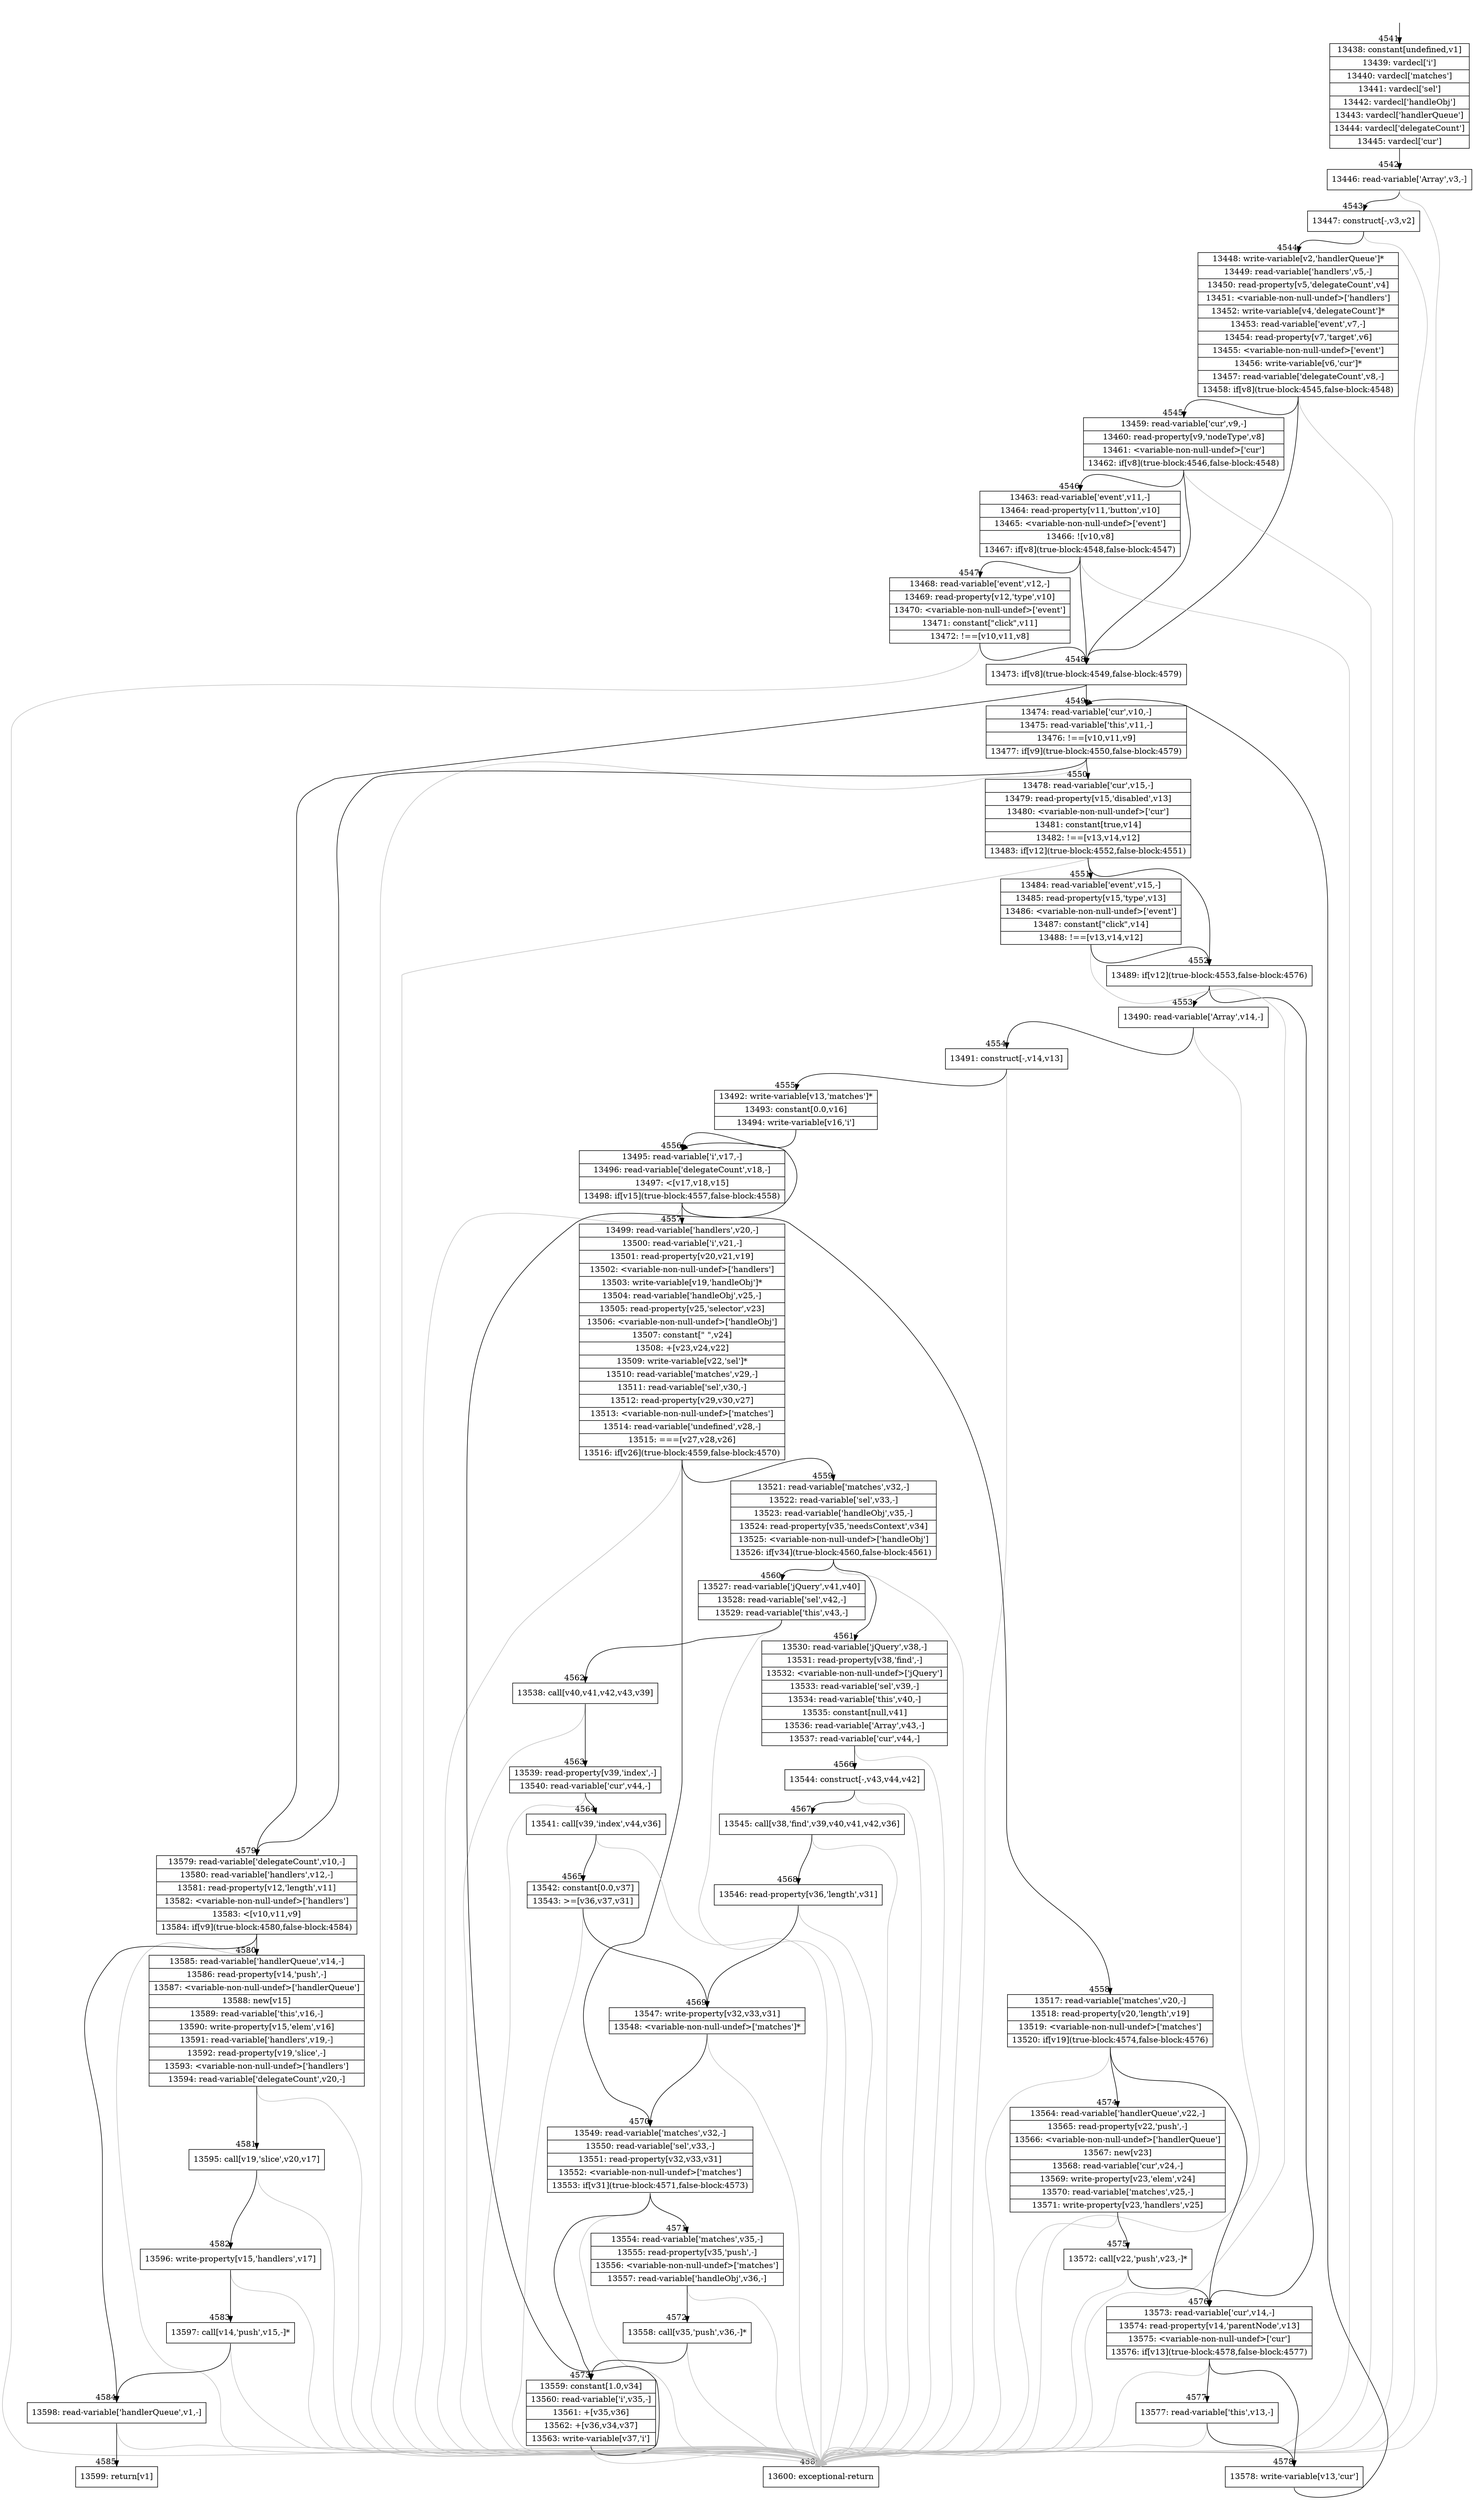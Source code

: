 digraph {
rankdir="TD"
BB_entry283[shape=none,label=""];
BB_entry283 -> BB4541 [tailport=s, headport=n, headlabel="    4541"]
BB4541 [shape=record label="{13438: constant[undefined,v1]|13439: vardecl['i']|13440: vardecl['matches']|13441: vardecl['sel']|13442: vardecl['handleObj']|13443: vardecl['handlerQueue']|13444: vardecl['delegateCount']|13445: vardecl['cur']}" ] 
BB4541 -> BB4542 [tailport=s, headport=n, headlabel="      4542"]
BB4542 [shape=record label="{13446: read-variable['Array',v3,-]}" ] 
BB4542 -> BB4543 [tailport=s, headport=n, headlabel="      4543"]
BB4542 -> BB4586 [tailport=s, headport=n, color=gray, headlabel="      4586"]
BB4543 [shape=record label="{13447: construct[-,v3,v2]}" ] 
BB4543 -> BB4544 [tailport=s, headport=n, headlabel="      4544"]
BB4543 -> BB4586 [tailport=s, headport=n, color=gray]
BB4544 [shape=record label="{13448: write-variable[v2,'handlerQueue']*|13449: read-variable['handlers',v5,-]|13450: read-property[v5,'delegateCount',v4]|13451: \<variable-non-null-undef\>['handlers']|13452: write-variable[v4,'delegateCount']*|13453: read-variable['event',v7,-]|13454: read-property[v7,'target',v6]|13455: \<variable-non-null-undef\>['event']|13456: write-variable[v6,'cur']*|13457: read-variable['delegateCount',v8,-]|13458: if[v8](true-block:4545,false-block:4548)}" ] 
BB4544 -> BB4548 [tailport=s, headport=n, headlabel="      4548"]
BB4544 -> BB4545 [tailport=s, headport=n, headlabel="      4545"]
BB4544 -> BB4586 [tailport=s, headport=n, color=gray]
BB4545 [shape=record label="{13459: read-variable['cur',v9,-]|13460: read-property[v9,'nodeType',v8]|13461: \<variable-non-null-undef\>['cur']|13462: if[v8](true-block:4546,false-block:4548)}" ] 
BB4545 -> BB4548 [tailport=s, headport=n]
BB4545 -> BB4546 [tailport=s, headport=n, headlabel="      4546"]
BB4545 -> BB4586 [tailport=s, headport=n, color=gray]
BB4546 [shape=record label="{13463: read-variable['event',v11,-]|13464: read-property[v11,'button',v10]|13465: \<variable-non-null-undef\>['event']|13466: ![v10,v8]|13467: if[v8](true-block:4548,false-block:4547)}" ] 
BB4546 -> BB4548 [tailport=s, headport=n]
BB4546 -> BB4547 [tailport=s, headport=n, headlabel="      4547"]
BB4546 -> BB4586 [tailport=s, headport=n, color=gray]
BB4547 [shape=record label="{13468: read-variable['event',v12,-]|13469: read-property[v12,'type',v10]|13470: \<variable-non-null-undef\>['event']|13471: constant[\"click\",v11]|13472: !==[v10,v11,v8]}" ] 
BB4547 -> BB4548 [tailport=s, headport=n]
BB4547 -> BB4586 [tailport=s, headport=n, color=gray]
BB4548 [shape=record label="{13473: if[v8](true-block:4549,false-block:4579)}" ] 
BB4548 -> BB4549 [tailport=s, headport=n, headlabel="      4549"]
BB4548 -> BB4579 [tailport=s, headport=n, headlabel="      4579"]
BB4549 [shape=record label="{13474: read-variable['cur',v10,-]|13475: read-variable['this',v11,-]|13476: !==[v10,v11,v9]|13477: if[v9](true-block:4550,false-block:4579)}" ] 
BB4549 -> BB4550 [tailport=s, headport=n, headlabel="      4550"]
BB4549 -> BB4579 [tailport=s, headport=n]
BB4549 -> BB4586 [tailport=s, headport=n, color=gray]
BB4550 [shape=record label="{13478: read-variable['cur',v15,-]|13479: read-property[v15,'disabled',v13]|13480: \<variable-non-null-undef\>['cur']|13481: constant[true,v14]|13482: !==[v13,v14,v12]|13483: if[v12](true-block:4552,false-block:4551)}" ] 
BB4550 -> BB4552 [tailport=s, headport=n, headlabel="      4552"]
BB4550 -> BB4551 [tailport=s, headport=n, headlabel="      4551"]
BB4550 -> BB4586 [tailport=s, headport=n, color=gray]
BB4551 [shape=record label="{13484: read-variable['event',v15,-]|13485: read-property[v15,'type',v13]|13486: \<variable-non-null-undef\>['event']|13487: constant[\"click\",v14]|13488: !==[v13,v14,v12]}" ] 
BB4551 -> BB4552 [tailport=s, headport=n]
BB4551 -> BB4586 [tailport=s, headport=n, color=gray]
BB4552 [shape=record label="{13489: if[v12](true-block:4553,false-block:4576)}" ] 
BB4552 -> BB4553 [tailport=s, headport=n, headlabel="      4553"]
BB4552 -> BB4576 [tailport=s, headport=n, headlabel="      4576"]
BB4553 [shape=record label="{13490: read-variable['Array',v14,-]}" ] 
BB4553 -> BB4554 [tailport=s, headport=n, headlabel="      4554"]
BB4553 -> BB4586 [tailport=s, headport=n, color=gray]
BB4554 [shape=record label="{13491: construct[-,v14,v13]}" ] 
BB4554 -> BB4555 [tailport=s, headport=n, headlabel="      4555"]
BB4554 -> BB4586 [tailport=s, headport=n, color=gray]
BB4555 [shape=record label="{13492: write-variable[v13,'matches']*|13493: constant[0.0,v16]|13494: write-variable[v16,'i']}" ] 
BB4555 -> BB4556 [tailport=s, headport=n, headlabel="      4556"]
BB4556 [shape=record label="{13495: read-variable['i',v17,-]|13496: read-variable['delegateCount',v18,-]|13497: \<[v17,v18,v15]|13498: if[v15](true-block:4557,false-block:4558)}" ] 
BB4556 -> BB4557 [tailport=s, headport=n, headlabel="      4557"]
BB4556 -> BB4558 [tailport=s, headport=n, headlabel="      4558"]
BB4556 -> BB4586 [tailport=s, headport=n, color=gray]
BB4557 [shape=record label="{13499: read-variable['handlers',v20,-]|13500: read-variable['i',v21,-]|13501: read-property[v20,v21,v19]|13502: \<variable-non-null-undef\>['handlers']|13503: write-variable[v19,'handleObj']*|13504: read-variable['handleObj',v25,-]|13505: read-property[v25,'selector',v23]|13506: \<variable-non-null-undef\>['handleObj']|13507: constant[\" \",v24]|13508: +[v23,v24,v22]|13509: write-variable[v22,'sel']*|13510: read-variable['matches',v29,-]|13511: read-variable['sel',v30,-]|13512: read-property[v29,v30,v27]|13513: \<variable-non-null-undef\>['matches']|13514: read-variable['undefined',v28,-]|13515: ===[v27,v28,v26]|13516: if[v26](true-block:4559,false-block:4570)}" ] 
BB4557 -> BB4559 [tailport=s, headport=n, headlabel="      4559"]
BB4557 -> BB4570 [tailport=s, headport=n, headlabel="      4570"]
BB4557 -> BB4586 [tailport=s, headport=n, color=gray]
BB4558 [shape=record label="{13517: read-variable['matches',v20,-]|13518: read-property[v20,'length',v19]|13519: \<variable-non-null-undef\>['matches']|13520: if[v19](true-block:4574,false-block:4576)}" ] 
BB4558 -> BB4574 [tailport=s, headport=n, headlabel="      4574"]
BB4558 -> BB4576 [tailport=s, headport=n]
BB4558 -> BB4586 [tailport=s, headport=n, color=gray]
BB4559 [shape=record label="{13521: read-variable['matches',v32,-]|13522: read-variable['sel',v33,-]|13523: read-variable['handleObj',v35,-]|13524: read-property[v35,'needsContext',v34]|13525: \<variable-non-null-undef\>['handleObj']|13526: if[v34](true-block:4560,false-block:4561)}" ] 
BB4559 -> BB4560 [tailport=s, headport=n, headlabel="      4560"]
BB4559 -> BB4561 [tailport=s, headport=n, headlabel="      4561"]
BB4559 -> BB4586 [tailport=s, headport=n, color=gray]
BB4560 [shape=record label="{13527: read-variable['jQuery',v41,v40]|13528: read-variable['sel',v42,-]|13529: read-variable['this',v43,-]}" ] 
BB4560 -> BB4562 [tailport=s, headport=n, headlabel="      4562"]
BB4560 -> BB4586 [tailport=s, headport=n, color=gray]
BB4561 [shape=record label="{13530: read-variable['jQuery',v38,-]|13531: read-property[v38,'find',-]|13532: \<variable-non-null-undef\>['jQuery']|13533: read-variable['sel',v39,-]|13534: read-variable['this',v40,-]|13535: constant[null,v41]|13536: read-variable['Array',v43,-]|13537: read-variable['cur',v44,-]}" ] 
BB4561 -> BB4566 [tailport=s, headport=n, headlabel="      4566"]
BB4561 -> BB4586 [tailport=s, headport=n, color=gray]
BB4562 [shape=record label="{13538: call[v40,v41,v42,v43,v39]}" ] 
BB4562 -> BB4563 [tailport=s, headport=n, headlabel="      4563"]
BB4562 -> BB4586 [tailport=s, headport=n, color=gray]
BB4563 [shape=record label="{13539: read-property[v39,'index',-]|13540: read-variable['cur',v44,-]}" ] 
BB4563 -> BB4564 [tailport=s, headport=n, headlabel="      4564"]
BB4563 -> BB4586 [tailport=s, headport=n, color=gray]
BB4564 [shape=record label="{13541: call[v39,'index',v44,v36]}" ] 
BB4564 -> BB4565 [tailport=s, headport=n, headlabel="      4565"]
BB4564 -> BB4586 [tailport=s, headport=n, color=gray]
BB4565 [shape=record label="{13542: constant[0.0,v37]|13543: \>=[v36,v37,v31]}" ] 
BB4565 -> BB4569 [tailport=s, headport=n, headlabel="      4569"]
BB4565 -> BB4586 [tailport=s, headport=n, color=gray]
BB4566 [shape=record label="{13544: construct[-,v43,v44,v42]}" ] 
BB4566 -> BB4567 [tailport=s, headport=n, headlabel="      4567"]
BB4566 -> BB4586 [tailport=s, headport=n, color=gray]
BB4567 [shape=record label="{13545: call[v38,'find',v39,v40,v41,v42,v36]}" ] 
BB4567 -> BB4568 [tailport=s, headport=n, headlabel="      4568"]
BB4567 -> BB4586 [tailport=s, headport=n, color=gray]
BB4568 [shape=record label="{13546: read-property[v36,'length',v31]}" ] 
BB4568 -> BB4569 [tailport=s, headport=n]
BB4568 -> BB4586 [tailport=s, headport=n, color=gray]
BB4569 [shape=record label="{13547: write-property[v32,v33,v31]|13548: \<variable-non-null-undef\>['matches']*}" ] 
BB4569 -> BB4570 [tailport=s, headport=n]
BB4569 -> BB4586 [tailport=s, headport=n, color=gray]
BB4570 [shape=record label="{13549: read-variable['matches',v32,-]|13550: read-variable['sel',v33,-]|13551: read-property[v32,v33,v31]|13552: \<variable-non-null-undef\>['matches']|13553: if[v31](true-block:4571,false-block:4573)}" ] 
BB4570 -> BB4571 [tailport=s, headport=n, headlabel="      4571"]
BB4570 -> BB4573 [tailport=s, headport=n, headlabel="      4573"]
BB4570 -> BB4586 [tailport=s, headport=n, color=gray]
BB4571 [shape=record label="{13554: read-variable['matches',v35,-]|13555: read-property[v35,'push',-]|13556: \<variable-non-null-undef\>['matches']|13557: read-variable['handleObj',v36,-]}" ] 
BB4571 -> BB4572 [tailport=s, headport=n, headlabel="      4572"]
BB4571 -> BB4586 [tailport=s, headport=n, color=gray]
BB4572 [shape=record label="{13558: call[v35,'push',v36,-]*}" ] 
BB4572 -> BB4573 [tailport=s, headport=n]
BB4572 -> BB4586 [tailport=s, headport=n, color=gray]
BB4573 [shape=record label="{13559: constant[1.0,v34]|13560: read-variable['i',v35,-]|13561: +[v35,v36]|13562: +[v36,v34,v37]|13563: write-variable[v37,'i']}" ] 
BB4573 -> BB4556 [tailport=s, headport=n]
BB4573 -> BB4586 [tailport=s, headport=n, color=gray]
BB4574 [shape=record label="{13564: read-variable['handlerQueue',v22,-]|13565: read-property[v22,'push',-]|13566: \<variable-non-null-undef\>['handlerQueue']|13567: new[v23]|13568: read-variable['cur',v24,-]|13569: write-property[v23,'elem',v24]|13570: read-variable['matches',v25,-]|13571: write-property[v23,'handlers',v25]}" ] 
BB4574 -> BB4575 [tailport=s, headport=n, headlabel="      4575"]
BB4574 -> BB4586 [tailport=s, headport=n, color=gray]
BB4575 [shape=record label="{13572: call[v22,'push',v23,-]*}" ] 
BB4575 -> BB4576 [tailport=s, headport=n]
BB4575 -> BB4586 [tailport=s, headport=n, color=gray]
BB4576 [shape=record label="{13573: read-variable['cur',v14,-]|13574: read-property[v14,'parentNode',v13]|13575: \<variable-non-null-undef\>['cur']|13576: if[v13](true-block:4578,false-block:4577)}" ] 
BB4576 -> BB4578 [tailport=s, headport=n, headlabel="      4578"]
BB4576 -> BB4577 [tailport=s, headport=n, headlabel="      4577"]
BB4576 -> BB4586 [tailport=s, headport=n, color=gray]
BB4577 [shape=record label="{13577: read-variable['this',v13,-]}" ] 
BB4577 -> BB4578 [tailport=s, headport=n]
BB4577 -> BB4586 [tailport=s, headport=n, color=gray]
BB4578 [shape=record label="{13578: write-variable[v13,'cur']}" ] 
BB4578 -> BB4549 [tailport=s, headport=n]
BB4579 [shape=record label="{13579: read-variable['delegateCount',v10,-]|13580: read-variable['handlers',v12,-]|13581: read-property[v12,'length',v11]|13582: \<variable-non-null-undef\>['handlers']|13583: \<[v10,v11,v9]|13584: if[v9](true-block:4580,false-block:4584)}" ] 
BB4579 -> BB4580 [tailport=s, headport=n, headlabel="      4580"]
BB4579 -> BB4584 [tailport=s, headport=n, headlabel="      4584"]
BB4579 -> BB4586 [tailport=s, headport=n, color=gray]
BB4580 [shape=record label="{13585: read-variable['handlerQueue',v14,-]|13586: read-property[v14,'push',-]|13587: \<variable-non-null-undef\>['handlerQueue']|13588: new[v15]|13589: read-variable['this',v16,-]|13590: write-property[v15,'elem',v16]|13591: read-variable['handlers',v19,-]|13592: read-property[v19,'slice',-]|13593: \<variable-non-null-undef\>['handlers']|13594: read-variable['delegateCount',v20,-]}" ] 
BB4580 -> BB4581 [tailport=s, headport=n, headlabel="      4581"]
BB4580 -> BB4586 [tailport=s, headport=n, color=gray]
BB4581 [shape=record label="{13595: call[v19,'slice',v20,v17]}" ] 
BB4581 -> BB4582 [tailport=s, headport=n, headlabel="      4582"]
BB4581 -> BB4586 [tailport=s, headport=n, color=gray]
BB4582 [shape=record label="{13596: write-property[v15,'handlers',v17]}" ] 
BB4582 -> BB4583 [tailport=s, headport=n, headlabel="      4583"]
BB4582 -> BB4586 [tailport=s, headport=n, color=gray]
BB4583 [shape=record label="{13597: call[v14,'push',v15,-]*}" ] 
BB4583 -> BB4584 [tailport=s, headport=n]
BB4583 -> BB4586 [tailport=s, headport=n, color=gray]
BB4584 [shape=record label="{13598: read-variable['handlerQueue',v1,-]}" ] 
BB4584 -> BB4585 [tailport=s, headport=n, headlabel="      4585"]
BB4584 -> BB4586 [tailport=s, headport=n, color=gray]
BB4585 [shape=record label="{13599: return[v1]}" ] 
BB4586 [shape=record label="{13600: exceptional-return}" ] 
}
